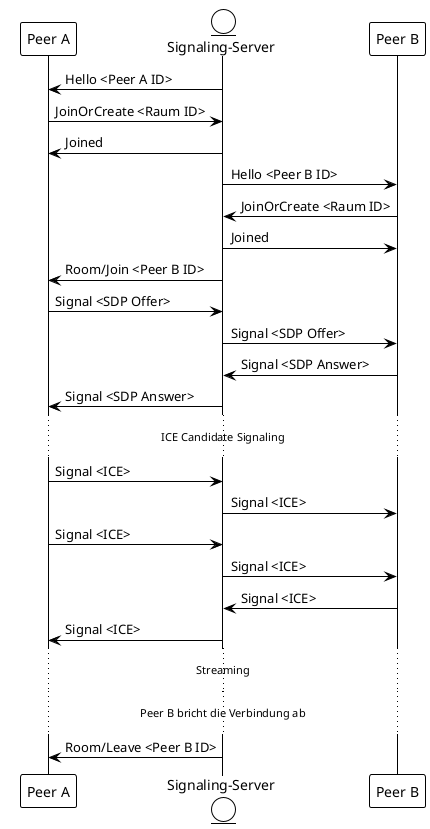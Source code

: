 @startuml
!theme plain

participant "Peer A" as A
entity "Signaling-Server" as S
participant "Peer B" as B


A <- S: Hello <Peer A ID>
A -> S: JoinOrCreate <Raum ID>
A <- S: Joined

S -> B: Hello <Peer B ID>
S <- B: JoinOrCreate <Raum ID>
S -> B: Joined
A <- S: Room/Join <Peer B ID>

A -> S: Signal <SDP Offer>
S -> B: Signal <SDP Offer>

S <- B: Signal <SDP Answer>
A <- S: Signal <SDP Answer>

...ICE Candidate Signaling...

A -> S: Signal <ICE>
S -> B: Signal <ICE>
A -> S: Signal <ICE>
S -> B: Signal <ICE>
S <- B: Signal <ICE>
A <- S: Signal <ICE>

...Streaming...

...Peer B bricht die Verbindung ab...

A <- S: Room/Leave <Peer B ID>

@enduml
